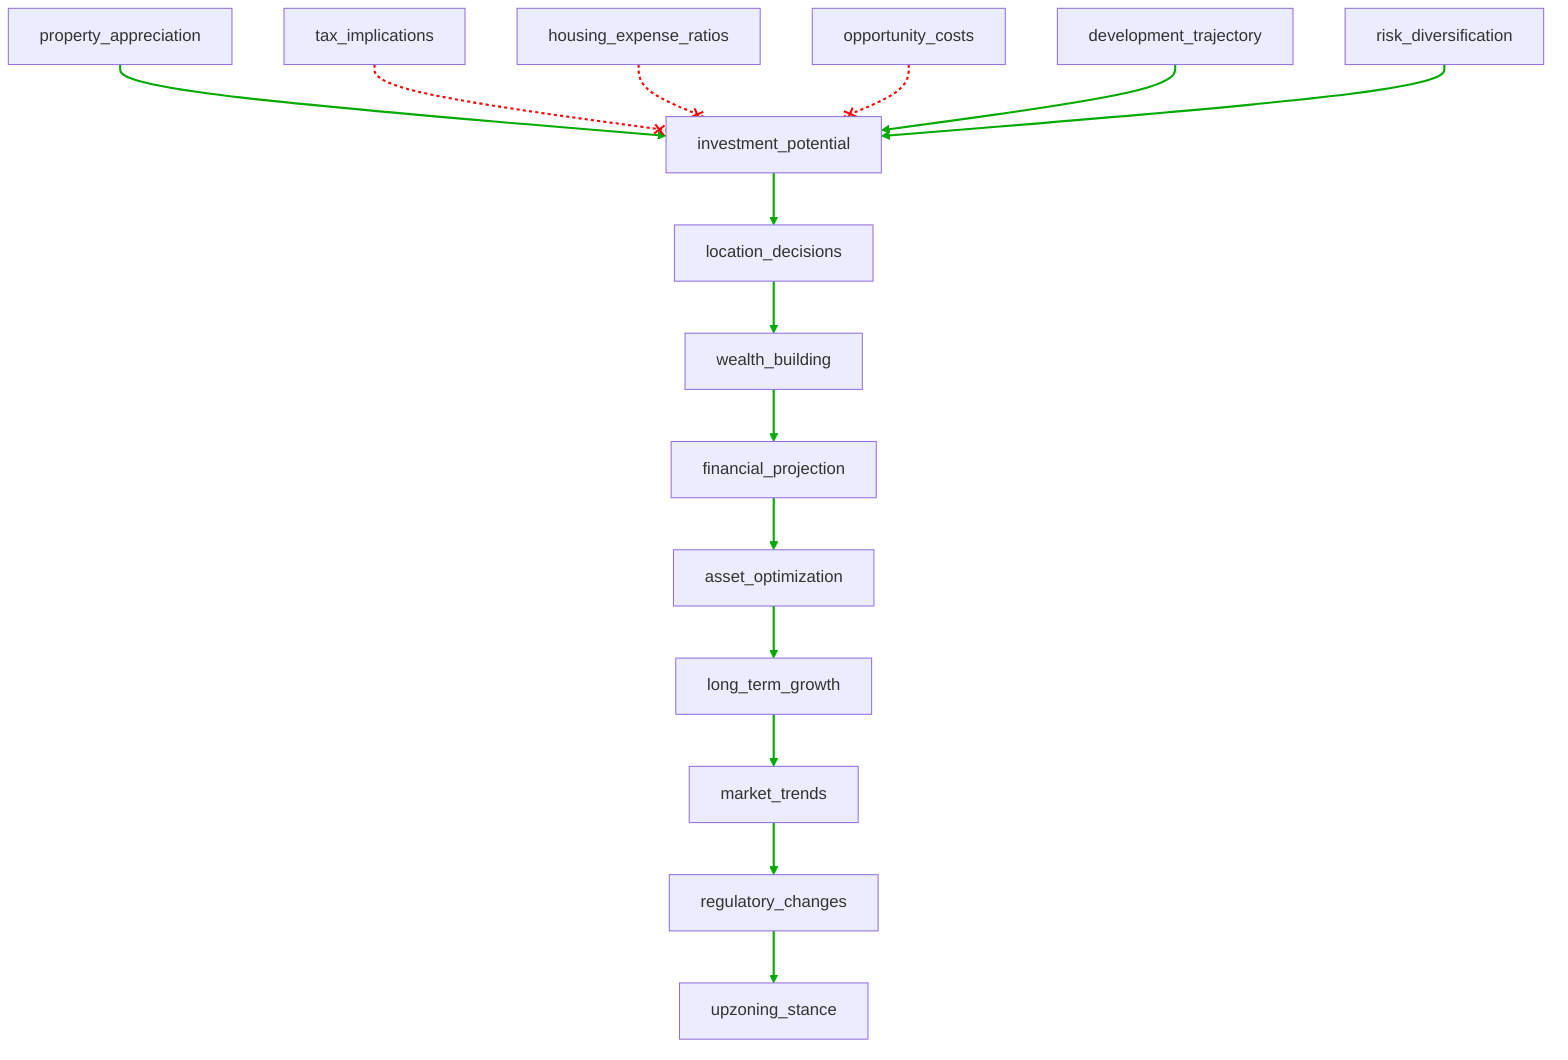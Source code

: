 flowchart TD
    n1[property_appreciation]
    n2[tax_implications]
    n3[housing_expense_ratios]
    n4[opportunity_costs]
    n5[development_trajectory]
    n6[risk_diversification]
    n7[investment_potential]
    n8[location_decisions]
    n9[wealth_building]
    n10[financial_projection]
    n11[asset_optimization]
    n12[long_term_growth]
    n13[market_trends]
    n14[regulatory_changes]
    n15[upzoning_stance]
    n1 --> n7
    n2 --x n7
    n3 --x n7
    n4 --x n7
    n5 --> n7
    n6 --> n7
    n7 --> n8
    n8 --> n9
    n9 --> n10
    n10 --> n11
    n11 --> n12
    n12 --> n13
    n13 --> n14
    n14 --> n15
    linkStyle 0 stroke:#00AA00,stroke-width:2px
    linkStyle 1 stroke:#FF0000,stroke-dasharray:3,stroke-width:2px
    linkStyle 2 stroke:#FF0000,stroke-dasharray:3,stroke-width:2px
    linkStyle 3 stroke:#FF0000,stroke-dasharray:3,stroke-width:2px
    linkStyle 4 stroke:#00AA00,stroke-width:2px
    linkStyle 5 stroke:#00AA00,stroke-width:2px
    linkStyle 6 stroke:#00AA00,stroke-width:2px
    linkStyle 7 stroke:#00AA00,stroke-width:2px
    linkStyle 8 stroke:#00AA00,stroke-width:2px
    linkStyle 9 stroke:#00AA00,stroke-width:2px
    linkStyle 10 stroke:#00AA00,stroke-width:2px
    linkStyle 11 stroke:#00AA00,stroke-width:2px
    linkStyle 12 stroke:#00AA00,stroke-width:2px
    linkStyle 13 stroke:#00AA00,stroke-width:2px